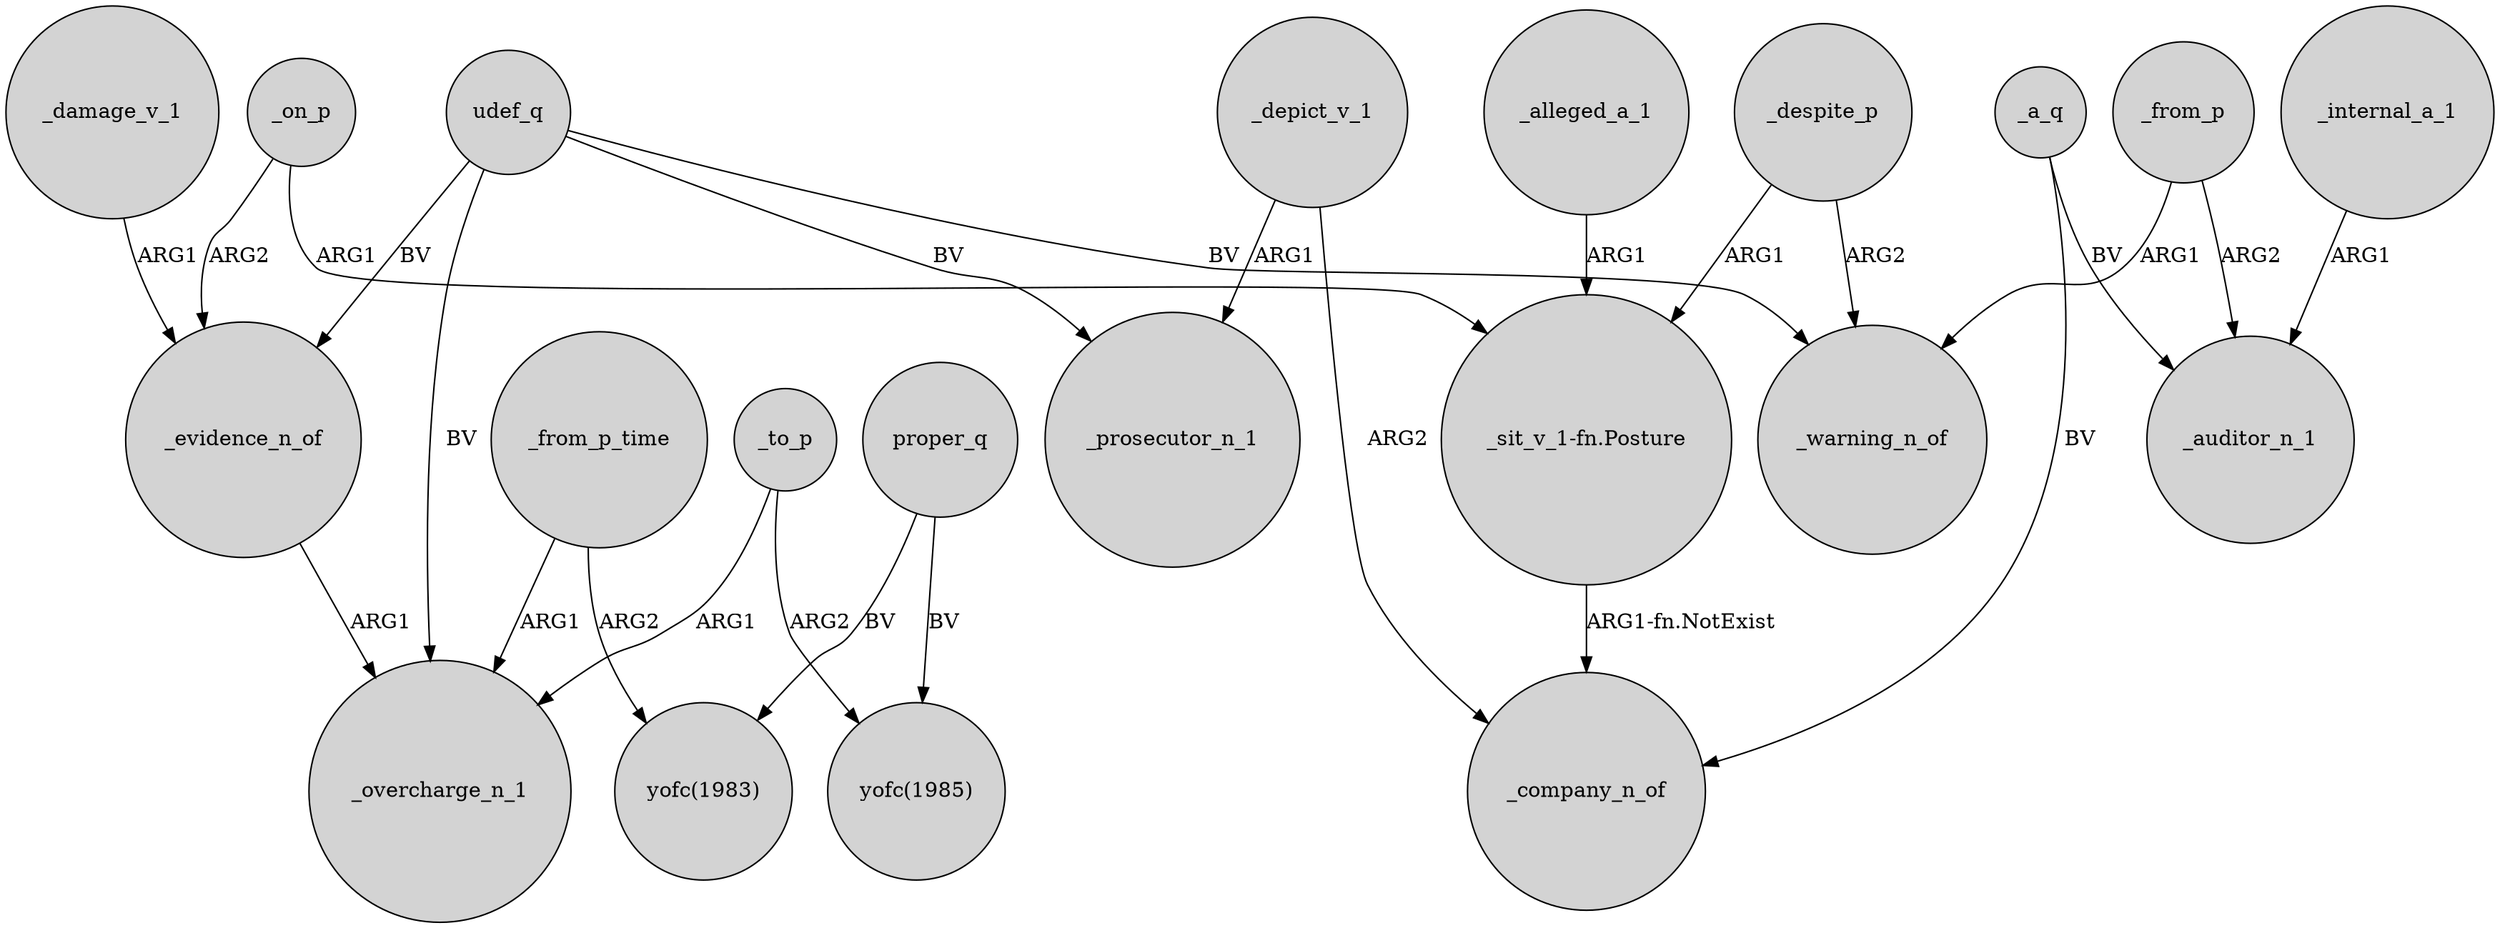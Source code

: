 digraph {
	node [shape=circle style=filled]
	udef_q -> _overcharge_n_1 [label=BV]
	_despite_p -> _warning_n_of [label=ARG2]
	_from_p_time -> _overcharge_n_1 [label=ARG1]
	udef_q -> _evidence_n_of [label=BV]
	_from_p -> _auditor_n_1 [label=ARG2]
	_a_q -> _auditor_n_1 [label=BV]
	_depict_v_1 -> _prosecutor_n_1 [label=ARG1]
	proper_q -> "yofc(1983)" [label=BV]
	_from_p -> _warning_n_of [label=ARG1]
	_internal_a_1 -> _auditor_n_1 [label=ARG1]
	udef_q -> _prosecutor_n_1 [label=BV]
	"_sit_v_1-fn.Posture" -> _company_n_of [label="ARG1-fn.NotExist"]
	_despite_p -> "_sit_v_1-fn.Posture" [label=ARG1]
	_on_p -> "_sit_v_1-fn.Posture" [label=ARG1]
	_to_p -> _overcharge_n_1 [label=ARG1]
	_from_p_time -> "yofc(1983)" [label=ARG2]
	_damage_v_1 -> _evidence_n_of [label=ARG1]
	_alleged_a_1 -> "_sit_v_1-fn.Posture" [label=ARG1]
	_evidence_n_of -> _overcharge_n_1 [label=ARG1]
	_a_q -> _company_n_of [label=BV]
	udef_q -> _warning_n_of [label=BV]
	_to_p -> "yofc(1985)" [label=ARG2]
	proper_q -> "yofc(1985)" [label=BV]
	_on_p -> _evidence_n_of [label=ARG2]
	_depict_v_1 -> _company_n_of [label=ARG2]
}
